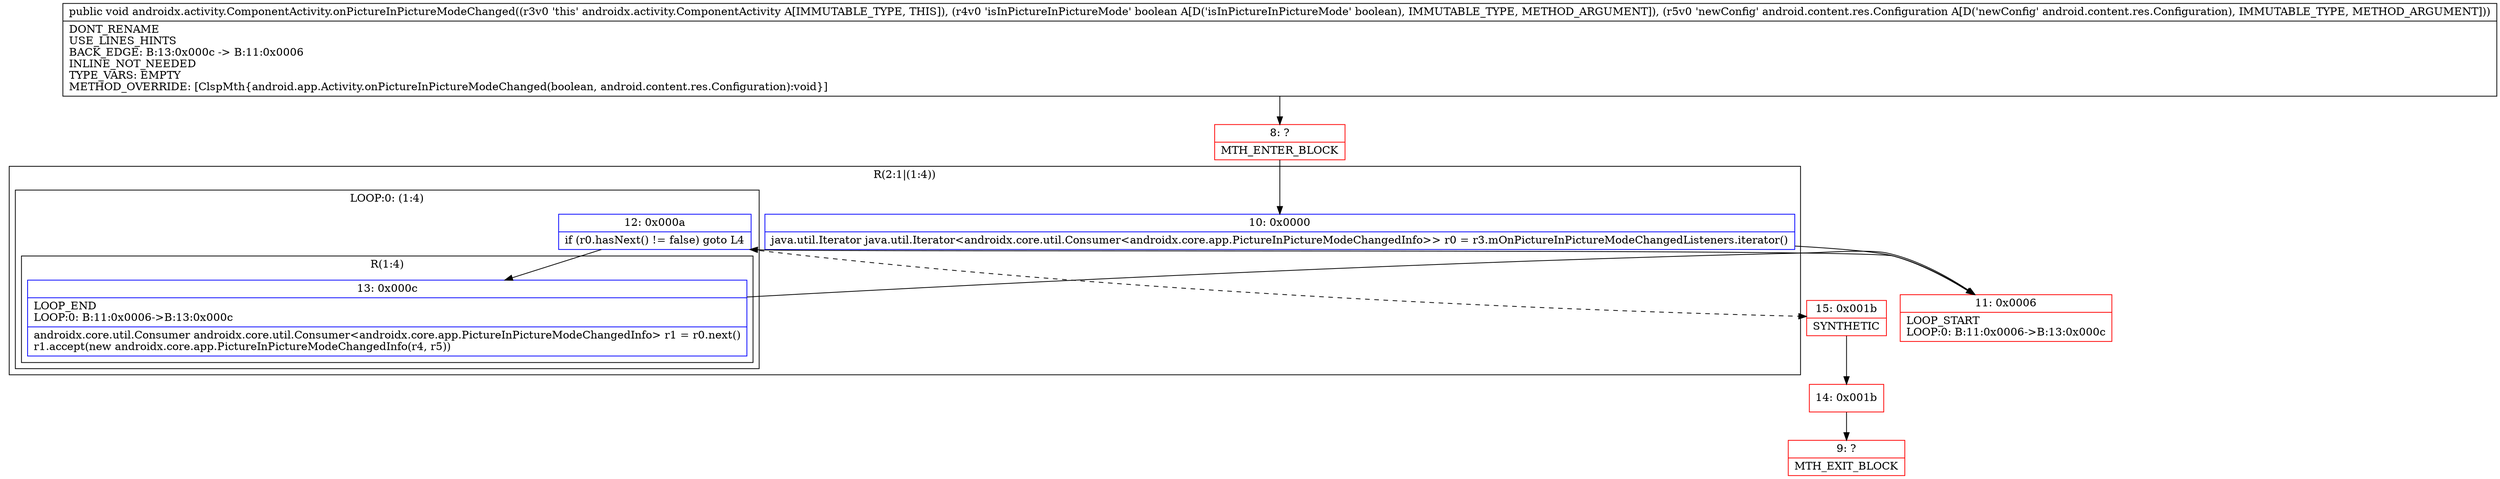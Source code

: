 digraph "CFG forandroidx.activity.ComponentActivity.onPictureInPictureModeChanged(ZLandroid\/content\/res\/Configuration;)V" {
subgraph cluster_Region_1916205506 {
label = "R(2:1|(1:4))";
node [shape=record,color=blue];
Node_10 [shape=record,label="{10\:\ 0x0000|java.util.Iterator java.util.Iterator\<androidx.core.util.Consumer\<androidx.core.app.PictureInPictureModeChangedInfo\>\> r0 = r3.mOnPictureInPictureModeChangedListeners.iterator()\l}"];
subgraph cluster_LoopRegion_1481627513 {
label = "LOOP:0: (1:4)";
node [shape=record,color=blue];
Node_12 [shape=record,label="{12\:\ 0x000a|if (r0.hasNext() != false) goto L4\l}"];
subgraph cluster_Region_1130800663 {
label = "R(1:4)";
node [shape=record,color=blue];
Node_13 [shape=record,label="{13\:\ 0x000c|LOOP_END\lLOOP:0: B:11:0x0006\-\>B:13:0x000c\l|androidx.core.util.Consumer androidx.core.util.Consumer\<androidx.core.app.PictureInPictureModeChangedInfo\> r1 = r0.next()\lr1.accept(new androidx.core.app.PictureInPictureModeChangedInfo(r4, r5))\l}"];
}
}
}
Node_8 [shape=record,color=red,label="{8\:\ ?|MTH_ENTER_BLOCK\l}"];
Node_11 [shape=record,color=red,label="{11\:\ 0x0006|LOOP_START\lLOOP:0: B:11:0x0006\-\>B:13:0x000c\l}"];
Node_15 [shape=record,color=red,label="{15\:\ 0x001b|SYNTHETIC\l}"];
Node_14 [shape=record,color=red,label="{14\:\ 0x001b}"];
Node_9 [shape=record,color=red,label="{9\:\ ?|MTH_EXIT_BLOCK\l}"];
MethodNode[shape=record,label="{public void androidx.activity.ComponentActivity.onPictureInPictureModeChanged((r3v0 'this' androidx.activity.ComponentActivity A[IMMUTABLE_TYPE, THIS]), (r4v0 'isInPictureInPictureMode' boolean A[D('isInPictureInPictureMode' boolean), IMMUTABLE_TYPE, METHOD_ARGUMENT]), (r5v0 'newConfig' android.content.res.Configuration A[D('newConfig' android.content.res.Configuration), IMMUTABLE_TYPE, METHOD_ARGUMENT]))  | DONT_RENAME\lUSE_LINES_HINTS\lBACK_EDGE: B:13:0x000c \-\> B:11:0x0006\lINLINE_NOT_NEEDED\lTYPE_VARS: EMPTY\lMETHOD_OVERRIDE: [ClspMth\{android.app.Activity.onPictureInPictureModeChanged(boolean, android.content.res.Configuration):void\}]\l}"];
MethodNode -> Node_8;Node_10 -> Node_11;
Node_12 -> Node_13;
Node_12 -> Node_15[style=dashed];
Node_13 -> Node_11;
Node_8 -> Node_10;
Node_11 -> Node_12;
Node_15 -> Node_14;
Node_14 -> Node_9;
}

